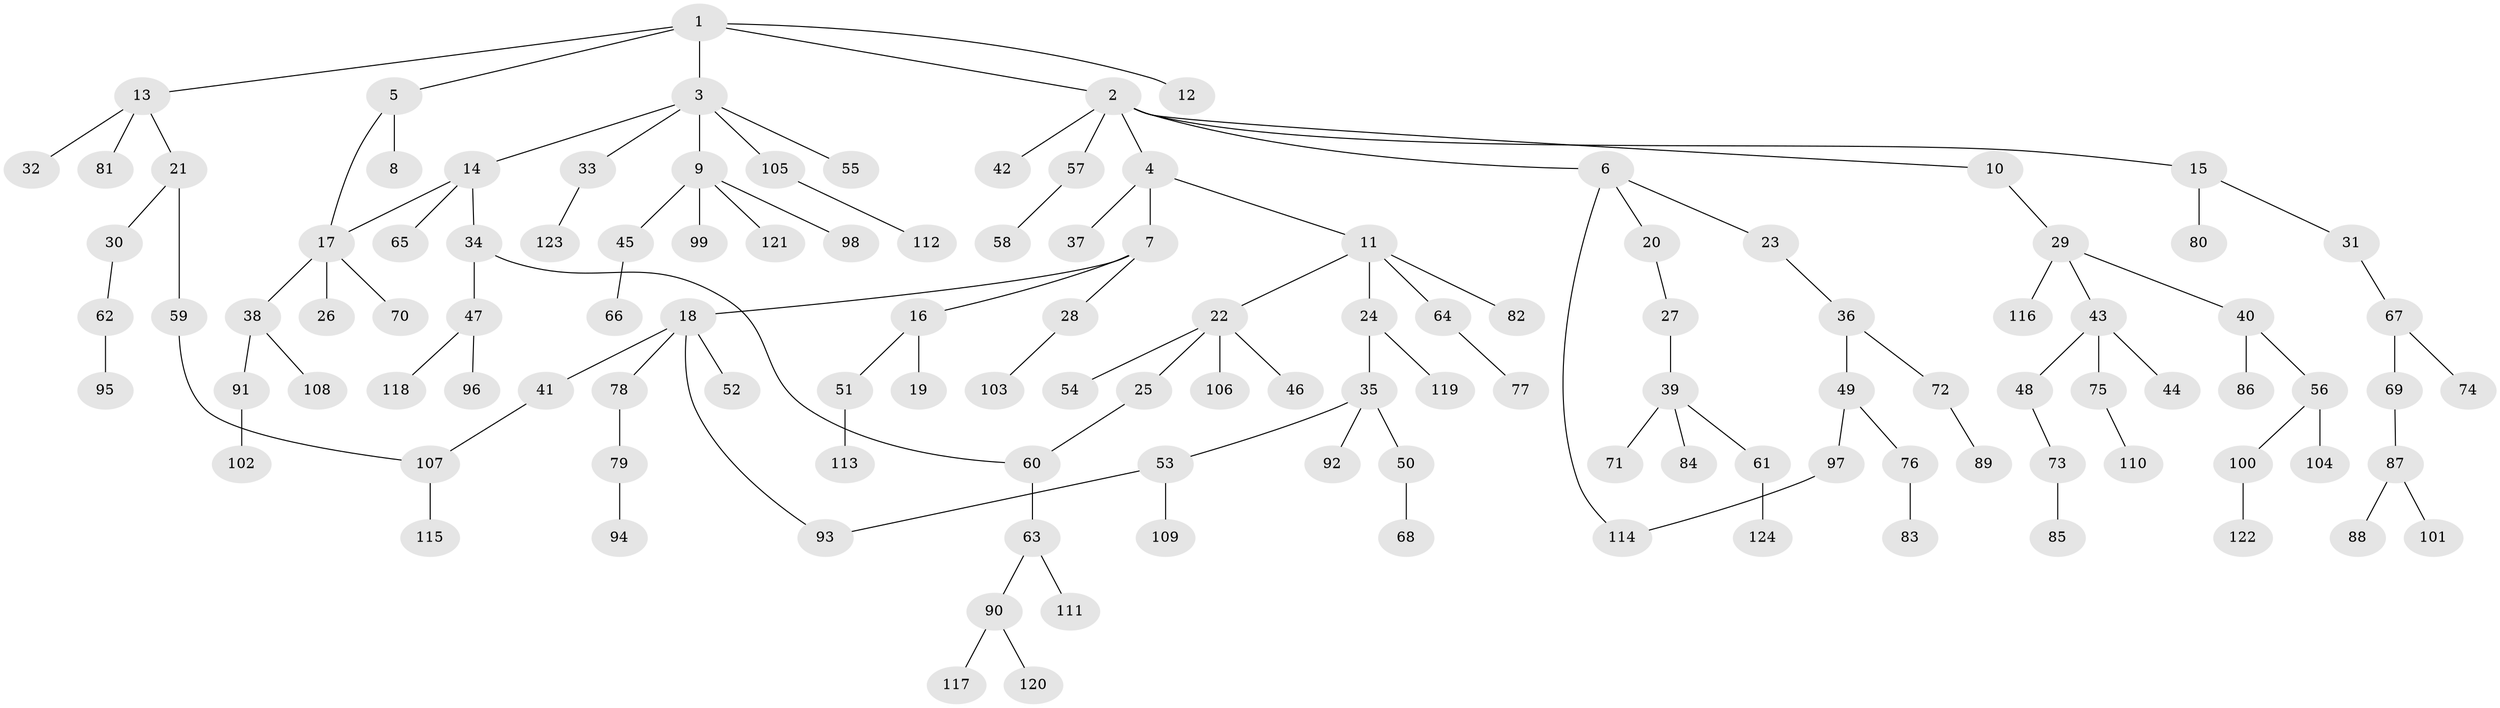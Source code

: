 // coarse degree distribution, {4: 0.0625, 9: 0.0125, 6: 0.0375, 2: 0.275, 3: 0.125, 5: 0.025, 1: 0.4625}
// Generated by graph-tools (version 1.1) at 2025/23/03/03/25 07:23:32]
// undirected, 124 vertices, 128 edges
graph export_dot {
graph [start="1"]
  node [color=gray90,style=filled];
  1;
  2;
  3;
  4;
  5;
  6;
  7;
  8;
  9;
  10;
  11;
  12;
  13;
  14;
  15;
  16;
  17;
  18;
  19;
  20;
  21;
  22;
  23;
  24;
  25;
  26;
  27;
  28;
  29;
  30;
  31;
  32;
  33;
  34;
  35;
  36;
  37;
  38;
  39;
  40;
  41;
  42;
  43;
  44;
  45;
  46;
  47;
  48;
  49;
  50;
  51;
  52;
  53;
  54;
  55;
  56;
  57;
  58;
  59;
  60;
  61;
  62;
  63;
  64;
  65;
  66;
  67;
  68;
  69;
  70;
  71;
  72;
  73;
  74;
  75;
  76;
  77;
  78;
  79;
  80;
  81;
  82;
  83;
  84;
  85;
  86;
  87;
  88;
  89;
  90;
  91;
  92;
  93;
  94;
  95;
  96;
  97;
  98;
  99;
  100;
  101;
  102;
  103;
  104;
  105;
  106;
  107;
  108;
  109;
  110;
  111;
  112;
  113;
  114;
  115;
  116;
  117;
  118;
  119;
  120;
  121;
  122;
  123;
  124;
  1 -- 2;
  1 -- 3;
  1 -- 5;
  1 -- 12;
  1 -- 13;
  2 -- 4;
  2 -- 6;
  2 -- 10;
  2 -- 15;
  2 -- 42;
  2 -- 57;
  3 -- 9;
  3 -- 14;
  3 -- 33;
  3 -- 55;
  3 -- 105;
  4 -- 7;
  4 -- 11;
  4 -- 37;
  5 -- 8;
  5 -- 17;
  6 -- 20;
  6 -- 23;
  6 -- 114;
  7 -- 16;
  7 -- 18;
  7 -- 28;
  9 -- 45;
  9 -- 98;
  9 -- 99;
  9 -- 121;
  10 -- 29;
  11 -- 22;
  11 -- 24;
  11 -- 64;
  11 -- 82;
  13 -- 21;
  13 -- 32;
  13 -- 81;
  14 -- 17;
  14 -- 34;
  14 -- 65;
  15 -- 31;
  15 -- 80;
  16 -- 19;
  16 -- 51;
  17 -- 26;
  17 -- 38;
  17 -- 70;
  18 -- 41;
  18 -- 52;
  18 -- 78;
  18 -- 93;
  20 -- 27;
  21 -- 30;
  21 -- 59;
  22 -- 25;
  22 -- 46;
  22 -- 54;
  22 -- 106;
  23 -- 36;
  24 -- 35;
  24 -- 119;
  25 -- 60;
  27 -- 39;
  28 -- 103;
  29 -- 40;
  29 -- 43;
  29 -- 116;
  30 -- 62;
  31 -- 67;
  33 -- 123;
  34 -- 47;
  34 -- 60;
  35 -- 50;
  35 -- 53;
  35 -- 92;
  36 -- 49;
  36 -- 72;
  38 -- 91;
  38 -- 108;
  39 -- 61;
  39 -- 71;
  39 -- 84;
  40 -- 56;
  40 -- 86;
  41 -- 107;
  43 -- 44;
  43 -- 48;
  43 -- 75;
  45 -- 66;
  47 -- 96;
  47 -- 118;
  48 -- 73;
  49 -- 76;
  49 -- 97;
  50 -- 68;
  51 -- 113;
  53 -- 109;
  53 -- 93;
  56 -- 100;
  56 -- 104;
  57 -- 58;
  59 -- 107;
  60 -- 63;
  61 -- 124;
  62 -- 95;
  63 -- 90;
  63 -- 111;
  64 -- 77;
  67 -- 69;
  67 -- 74;
  69 -- 87;
  72 -- 89;
  73 -- 85;
  75 -- 110;
  76 -- 83;
  78 -- 79;
  79 -- 94;
  87 -- 88;
  87 -- 101;
  90 -- 117;
  90 -- 120;
  91 -- 102;
  97 -- 114;
  100 -- 122;
  105 -- 112;
  107 -- 115;
}
